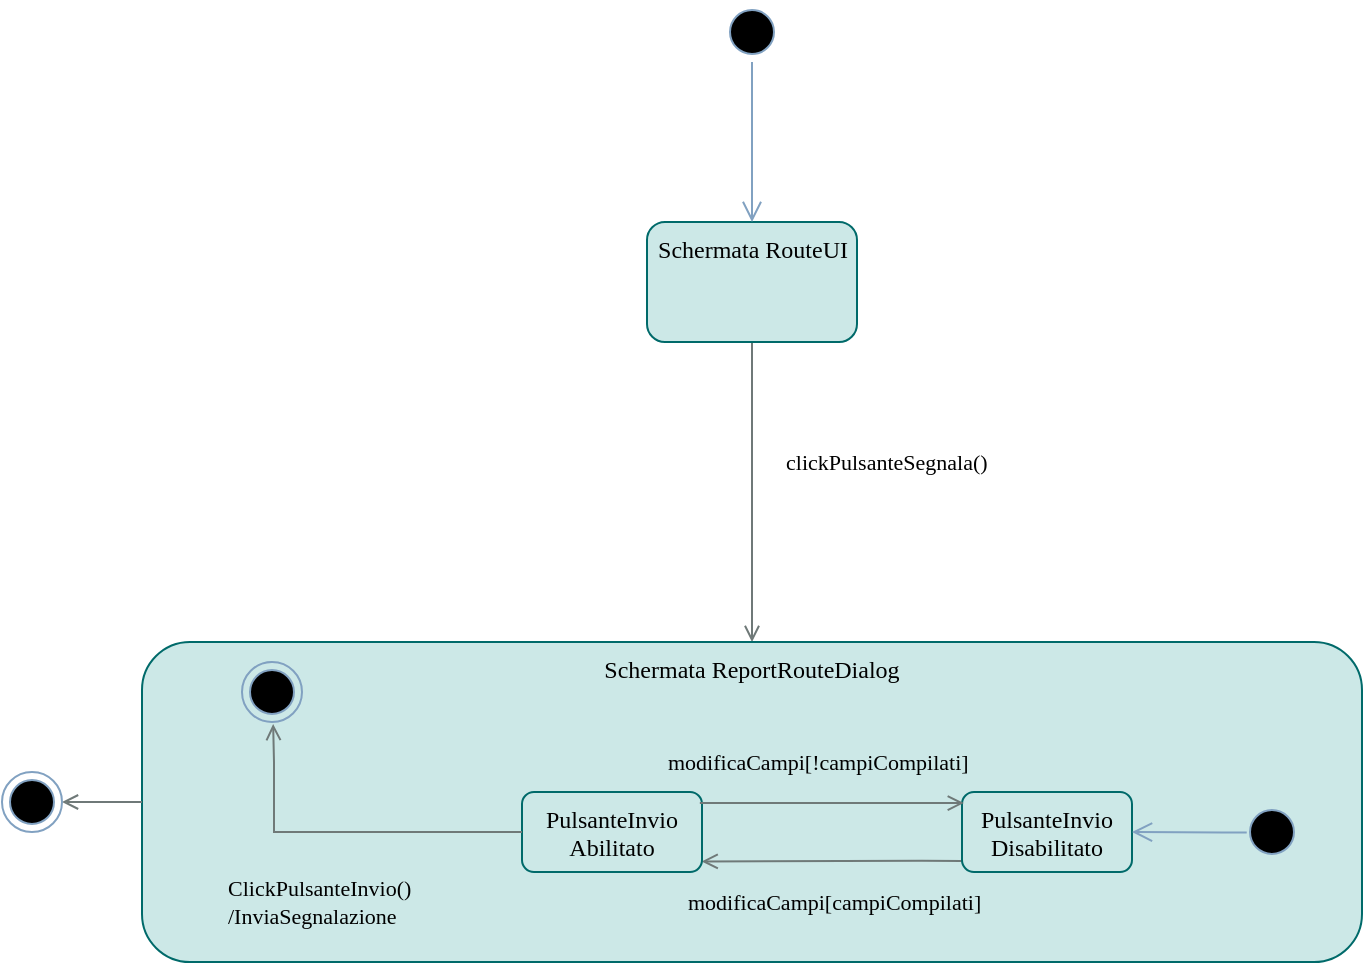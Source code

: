<mxfile pages="2">
    <diagram id="SqWFwGlkPupEOphNOxqh" name="SegnalaItinerario">
        <mxGraphModel dx="1181" dy="620" grid="1" gridSize="10" guides="1" tooltips="1" connect="1" arrows="1" fold="1" page="1" pageScale="1" pageWidth="850" pageHeight="1100" math="0" shadow="0">
            <root>
                <mxCell id="0"/>
                <mxCell id="1" parent="0"/>
                <mxCell id="P-UPh3qyv3hZ8wY0hTl4-10" value="clickPulsanteSegnala()" style="edgeStyle=orthogonalEdgeStyle;rounded=0;orthogonalLoop=1;jettySize=auto;html=1;entryX=0.5;entryY=0;entryDx=0;entryDy=0;endArrow=open;endFill=0;align=left;fontFamily=Fira Sans;fontSource=https%3A%2F%2Ffonts.googleapis.com%2Fcss%3Ffamily%3DFira%2BSans;strokeColor=#6F7978;exitX=0.5;exitY=1;exitDx=0;exitDy=0;" parent="1" source="P-UPh3qyv3hZ8wY0hTl4-1" target="P-UPh3qyv3hZ8wY0hTl4-7" edge="1">
                    <mxGeometry x="-0.2" y="15" relative="1" as="geometry">
                        <mxPoint as="offset"/>
                        <mxPoint x="520" y="230" as="sourcePoint"/>
                        <Array as="points">
                            <mxPoint x="435" y="220"/>
                        </Array>
                    </mxGeometry>
                </mxCell>
                <mxCell id="P-UPh3qyv3hZ8wY0hTl4-1" value="Schermata RouteUI" style="rounded=1;whiteSpace=wrap;html=1;verticalAlign=top;fillColor=#CCE8E7;strokeColor=#006A6A;fontFamily=Fira Sans;fontSource=https%3A%2F%2Ffonts.googleapis.com%2Fcss%3Ffamily%3DFira%2BSans;" parent="1" vertex="1">
                    <mxGeometry x="382.5" y="130" width="105" height="60" as="geometry"/>
                </mxCell>
                <mxCell id="P-UPh3qyv3hZ8wY0hTl4-5" value="" style="ellipse;html=1;shape=startState;fillColor=#000000;strokeColor=#81A1C1;" parent="1" vertex="1">
                    <mxGeometry x="420" y="20" width="30" height="30" as="geometry"/>
                </mxCell>
                <mxCell id="P-UPh3qyv3hZ8wY0hTl4-6" value="" style="edgeStyle=orthogonalEdgeStyle;html=1;verticalAlign=bottom;endArrow=open;endSize=8;strokeColor=#81A1C1;rounded=0;entryX=0.5;entryY=0;entryDx=0;entryDy=0;exitX=0.5;exitY=1;exitDx=0;exitDy=0;" parent="1" source="P-UPh3qyv3hZ8wY0hTl4-5" target="P-UPh3qyv3hZ8wY0hTl4-1" edge="1">
                    <mxGeometry relative="1" as="geometry">
                        <mxPoint x="434.88" y="120" as="targetPoint"/>
                        <mxPoint x="435" y="60" as="sourcePoint"/>
                        <Array as="points"/>
                    </mxGeometry>
                </mxCell>
                <mxCell id="P-UPh3qyv3hZ8wY0hTl4-7" value="Schermata ReportRouteDialog" style="rounded=1;whiteSpace=wrap;html=1;verticalAlign=top;strokeColor=#006A6A;fillColor=#CCE8E7;fontFamily=Fira Sans;fontSource=https%3A%2F%2Ffonts.googleapis.com%2Fcss%3Ffamily%3DFira%2BSans;" parent="1" vertex="1">
                    <mxGeometry x="130" y="340" width="610" height="160" as="geometry"/>
                </mxCell>
                <mxCell id="oNcgXgYPCTdMk-m1rUHO-2" value="" style="ellipse;html=1;shape=endState;fillColor=#000000;strokeColor=#81A1C1;" parent="1" vertex="1">
                    <mxGeometry x="180" y="350" width="30" height="30" as="geometry"/>
                </mxCell>
                <mxCell id="ERQUoR-sSJmclNkxznP7-1" value="&lt;span style=&quot;&quot;&gt;modificaCampi[campiCompilati]&lt;/span&gt;" style="edgeStyle=orthogonalEdgeStyle;rounded=0;orthogonalLoop=1;jettySize=auto;html=1;endArrow=open;endFill=0;align=left;fontFamily=Fira Sans;fontSource=https%3A%2F%2Ffonts.googleapis.com%2Fcss%3Ffamily%3DFira%2BSans;strokeColor=#6F7978;entryX=0.998;entryY=0.868;entryDx=0;entryDy=0;entryPerimeter=0;exitX=-0.001;exitY=0.861;exitDx=0;exitDy=0;exitPerimeter=0;labelBorderColor=#CCE8E7;labelBackgroundColor=#CCE8E7;" parent="1" source="ERQUoR-sSJmclNkxznP7-2" target="ERQUoR-sSJmclNkxznP7-3" edge="1">
                    <mxGeometry x="1" y="23" relative="1" as="geometry">
                        <mxPoint x="530" y="450" as="sourcePoint"/>
                        <Array as="points">
                            <mxPoint x="520" y="449"/>
                        </Array>
                        <mxPoint x="-10" y="-3" as="offset"/>
                        <mxPoint x="460" y="450" as="targetPoint"/>
                    </mxGeometry>
                </mxCell>
                <mxCell id="ERQUoR-sSJmclNkxznP7-2" value="PulsanteInvio &lt;br&gt;Disabilitato" style="rounded=1;whiteSpace=wrap;html=1;verticalAlign=top;fillColor=#CCE8E7;strokeColor=#006A6A;fontFamily=Fira Sans;fontSource=https%3A%2F%2Ffonts.googleapis.com%2Fcss%3Ffamily%3DFira%2BSans;" parent="1" vertex="1">
                    <mxGeometry x="540" y="415" width="85" height="40" as="geometry"/>
                </mxCell>
                <mxCell id="ERQUoR-sSJmclNkxznP7-3" value="PulsanteInvio&lt;br&gt;Abilitato" style="rounded=1;whiteSpace=wrap;html=1;verticalAlign=top;fillColor=#CCE8E7;strokeColor=#006A6A;fontFamily=Fira Sans;fontSource=https%3A%2F%2Ffonts.googleapis.com%2Fcss%3Ffamily%3DFira%2BSans;" parent="1" vertex="1">
                    <mxGeometry x="320" y="415" width="90" height="40" as="geometry"/>
                </mxCell>
                <mxCell id="bkXg_mWF159hFVvTeKGJ-1" value="" style="ellipse;html=1;shape=startState;fillColor=#000000;strokeColor=#81A1C1;" parent="1" vertex="1">
                    <mxGeometry x="680" y="420" width="30" height="30" as="geometry"/>
                </mxCell>
                <mxCell id="EVyJyDSGeRXr-mokT5fk-1" value="modificaCampi[!campiCompilati]" style="edgeStyle=orthogonalEdgeStyle;rounded=0;orthogonalLoop=1;jettySize=auto;html=1;endArrow=open;endFill=0;align=left;fontFamily=Fira Sans;fontSource=https%3A%2F%2Ffonts.googleapis.com%2Fcss%3Ffamily%3DFira%2BSans;strokeColor=#6F7978;entryX=0.011;entryY=0.139;entryDx=0;entryDy=0;entryPerimeter=0;exitX=0.988;exitY=0.139;exitDx=0;exitDy=0;exitPerimeter=0;labelBackgroundColor=#CCE8E7;labelBorderColor=#CCE8E7;" parent="1" source="ERQUoR-sSJmclNkxznP7-3" target="ERQUoR-sSJmclNkxznP7-2" edge="1">
                    <mxGeometry x="-1" y="28" relative="1" as="geometry">
                        <mxPoint x="455" y="420" as="sourcePoint"/>
                        <Array as="points"/>
                        <mxPoint x="-19" y="7" as="offset"/>
                        <mxPoint x="525" y="420" as="targetPoint"/>
                    </mxGeometry>
                </mxCell>
                <mxCell id="EVyJyDSGeRXr-mokT5fk-2" value="" style="edgeStyle=orthogonalEdgeStyle;html=1;verticalAlign=bottom;endArrow=open;endSize=8;strokeColor=#81A1C1;rounded=0;entryX=1;entryY=0.5;entryDx=0;entryDy=0;exitX=0.079;exitY=0.508;exitDx=0;exitDy=0;exitPerimeter=0;" parent="1" source="bkXg_mWF159hFVvTeKGJ-1" target="ERQUoR-sSJmclNkxznP7-2" edge="1">
                    <mxGeometry relative="1" as="geometry">
                        <mxPoint x="630" y="434.82" as="targetPoint"/>
                        <mxPoint x="670" y="435" as="sourcePoint"/>
                        <Array as="points">
                            <mxPoint x="670" y="435"/>
                        </Array>
                    </mxGeometry>
                </mxCell>
                <mxCell id="U5Jt7K455ZCTaunyim-e-1" value="&lt;span&gt;ClickPulsanteInvio()&lt;br&gt;/InviaSegnalazione&lt;/span&gt;" style="edgeStyle=orthogonalEdgeStyle;rounded=0;orthogonalLoop=1;jettySize=auto;html=1;endArrow=open;endFill=0;align=left;fontFamily=Fira Sans;fontSource=https%3A%2F%2Ffonts.googleapis.com%2Fcss%3Ffamily%3DFira%2BSans;strokeColor=#6F7978;labelBorderColor=#CCE8E7;labelBackgroundColor=#CCE8E7;entryX=0.519;entryY=1.034;entryDx=0;entryDy=0;entryPerimeter=0;exitX=0;exitY=0.5;exitDx=0;exitDy=0;" parent="1" source="ERQUoR-sSJmclNkxznP7-3" target="oNcgXgYPCTdMk-m1rUHO-2" edge="1">
                    <mxGeometry x="0.393" y="44" relative="1" as="geometry">
                        <mxPoint x="350" y="435" as="sourcePoint"/>
                        <Array as="points">
                            <mxPoint x="196" y="435"/>
                            <mxPoint x="196" y="400"/>
                            <mxPoint x="196" y="400"/>
                        </Array>
                        <mxPoint x="18" y="35" as="offset"/>
                        <mxPoint x="190" y="390" as="targetPoint"/>
                    </mxGeometry>
                </mxCell>
                <mxCell id="RDZ-7PV9FKxrTLs3N1Bp-1" value="" style="edgeStyle=orthogonalEdgeStyle;rounded=0;orthogonalLoop=1;jettySize=auto;html=1;endArrow=open;endFill=0;align=left;fontFamily=Fira Sans;fontSource=https%3A%2F%2Ffonts.googleapis.com%2Fcss%3Ffamily%3DFira%2BSans;strokeColor=#6F7978;labelBorderColor=#CCE8E7;labelBackgroundColor=#CCE8E7;entryX=1;entryY=0.5;entryDx=0;entryDy=0;" parent="1" target="sso9k7ifs4KbWW9XCHyA-1" edge="1">
                    <mxGeometry x="0.571" relative="1" as="geometry">
                        <mxPoint x="130" y="420" as="sourcePoint"/>
                        <Array as="points">
                            <mxPoint x="130" y="420"/>
                        </Array>
                        <mxPoint as="offset"/>
                        <mxPoint x="95" y="415" as="targetPoint"/>
                    </mxGeometry>
                </mxCell>
                <mxCell id="sso9k7ifs4KbWW9XCHyA-1" value="" style="ellipse;html=1;shape=endState;fillColor=#000000;strokeColor=#81A1C1;" parent="1" vertex="1">
                    <mxGeometry x="60" y="405" width="30" height="30" as="geometry"/>
                </mxCell>
            </root>
        </mxGraphModel>
    </diagram>
    <diagram id="YHVfvykiVUKUb5ghU3nG" name="CreaItinerario">
        <mxGraphModel dx="1131" dy="142" grid="1" gridSize="10" guides="1" tooltips="1" connect="1" arrows="1" fold="1" page="1" pageScale="1" pageWidth="850" pageHeight="1100" math="0" shadow="0">
            <root>
                <mxCell id="PN0qWD7VaQw6Qfc42OEK-0"/>
                <mxCell id="PN0qWD7VaQw6Qfc42OEK-1" parent="PN0qWD7VaQw6Qfc42OEK-0"/>
                <mxCell id="dVftqXZDu1YxiCLwtgYp-4" value="Schermata &quot;AddItineraryMapUI&quot;" style="rounded=1;whiteSpace=wrap;html=1;verticalAlign=top;fontFamily=Fira Sans;fontSource=https%3A%2F%2Ffonts.googleapis.com%2Fcss%3Ffamily%3DFira%2BSans;fillColor=#CCE8E7;strokeColor=#006A6A;" parent="PN0qWD7VaQw6Qfc42OEK-1" vertex="1">
                    <mxGeometry x="-362.5" y="680" width="750" height="370" as="geometry"/>
                </mxCell>
                <mxCell id="PN0qWD7VaQw6Qfc42OEK-2" value="" style="ellipse;html=1;shape=startState;fillColor=#000000;strokeColor=#81A1C1;fontFamily=Fira Sans;fontSource=https%3A%2F%2Ffonts.googleapis.com%2Fcss%3Ffamily%3DFira%2BSans;" parent="PN0qWD7VaQw6Qfc42OEK-1" vertex="1">
                    <mxGeometry x="-2.5" y="280" width="30" height="30" as="geometry"/>
                </mxCell>
                <mxCell id="PN0qWD7VaQw6Qfc42OEK-3" value="" style="edgeStyle=orthogonalEdgeStyle;html=1;verticalAlign=bottom;endArrow=open;endSize=8;strokeColor=#81A1C1;rounded=0;fontFamily=Fira Sans;fontSource=https%3A%2F%2Ffonts.googleapis.com%2Fcss%3Ffamily%3DFira%2BSans;" parent="PN0qWD7VaQw6Qfc42OEK-1" source="PN0qWD7VaQw6Qfc42OEK-2" edge="1">
                    <mxGeometry relative="1" as="geometry">
                        <mxPoint x="12.5" y="370" as="targetPoint"/>
                        <Array as="points">
                            <mxPoint x="12.5" y="360"/>
                            <mxPoint x="12.5" y="360"/>
                        </Array>
                    </mxGeometry>
                </mxCell>
                <mxCell id="PN0qWD7VaQw6Qfc42OEK-6" value="clickPulsanteNuovoItinerario()&amp;nbsp;" style="edgeStyle=orthogonalEdgeStyle;rounded=0;orthogonalLoop=1;jettySize=auto;html=1;entryX=0.5;entryY=0;entryDx=0;entryDy=0;endArrow=open;endFill=0;align=left;fontFamily=Fira Sans;fontSource=https%3A%2F%2Ffonts.googleapis.com%2Fcss%3Ffamily%3DFira%2BSans;strokeColor=#6F7978;" parent="PN0qWD7VaQw6Qfc42OEK-1" source="PN0qWD7VaQw6Qfc42OEK-4" target="PN0qWD7VaQw6Qfc42OEK-5" edge="1">
                    <mxGeometry relative="1" as="geometry"/>
                </mxCell>
                <mxCell id="PN0qWD7VaQw6Qfc42OEK-4" value="Schermata &quot;ExploreUI&quot;&amp;nbsp;" style="rounded=1;whiteSpace=wrap;html=1;fillColor=#CCE8E7;strokeColor=#006A6A;fontFamily=Fira Sans;fontSource=https%3A%2F%2Ffonts.googleapis.com%2Fcss%3Ffamily%3DFira%2BSans;" parent="PN0qWD7VaQw6Qfc42OEK-1" vertex="1">
                    <mxGeometry x="-55" y="370" width="135" height="60" as="geometry"/>
                </mxCell>
                <mxCell id="dVftqXZDu1YxiCLwtgYp-1" value="clickPulsanteSuccessivo() [durataOK]" style="edgeStyle=orthogonalEdgeStyle;rounded=0;orthogonalLoop=1;jettySize=auto;html=1;endArrow=open;endFill=0;align=left;fontFamily=Fira Sans;fontSource=https%3A%2F%2Ffonts.googleapis.com%2Fcss%3Ffamily%3DFira%2BSans;strokeColor=#6F7978;entryX=0.5;entryY=0;entryDx=0;entryDy=0;" parent="PN0qWD7VaQw6Qfc42OEK-1" source="PN0qWD7VaQw6Qfc42OEK-5" target="dVftqXZDu1YxiCLwtgYp-4" edge="1">
                    <mxGeometry relative="1" as="geometry">
                        <mxPoint x="13" y="670" as="targetPoint"/>
                    </mxGeometry>
                </mxCell>
                <mxCell id="PN0qWD7VaQw6Qfc42OEK-5" value="Schermata &quot;AddItineraryInfoUI&quot;" style="rounded=1;whiteSpace=wrap;html=1;fillColor=#CCE8E7;strokeColor=#006A6A;fontFamily=Fira Sans;fontSource=https%3A%2F%2Ffonts.googleapis.com%2Fcss%3Ffamily%3DFira%2BSans;" parent="PN0qWD7VaQw6Qfc42OEK-1" vertex="1">
                    <mxGeometry x="-55" y="500" width="135" height="60" as="geometry"/>
                </mxCell>
                <mxCell id="dVftqXZDu1YxiCLwtgYp-5" value="clickInserisciItinerario() [fotoSelezionate &amp;gt; 0 &amp;amp;&amp;amp; fotoSelezionate &amp;lt; 6]" style="edgeStyle=orthogonalEdgeStyle;rounded=0;orthogonalLoop=1;jettySize=auto;html=1;endArrow=open;endFill=0;align=left;fontFamily=Fira Sans;fontSource=https%3A%2F%2Ffonts.googleapis.com%2Fcss%3Ffamily%3DFira%2BSans;strokeColor=#6F7978;entryX=0.5;entryY=0;entryDx=0;entryDy=0;" parent="PN0qWD7VaQw6Qfc42OEK-1" source="dVftqXZDu1YxiCLwtgYp-0" target="AFWNUuEa0bjdK_go1RRJ-2" edge="1">
                    <mxGeometry relative="1" as="geometry">
                        <mxPoint x="13" y="1275" as="targetPoint"/>
                    </mxGeometry>
                </mxCell>
                <mxCell id="dVftqXZDu1YxiCLwtgYp-0" value="Schermata &quot;AddItineraryPhotosUI&quot;" style="rounded=1;whiteSpace=wrap;html=1;fillColor=#CCE8E7;strokeColor=#006A6A;fontFamily=Fira Sans;fontSource=https%3A%2F%2Ffonts.googleapis.com%2Fcss%3Ffamily%3DFira%2BSans;" parent="PN0qWD7VaQw6Qfc42OEK-1" vertex="1">
                    <mxGeometry x="-55" y="1125" width="135" height="60" as="geometry"/>
                </mxCell>
                <mxCell id="dVftqXZDu1YxiCLwtgYp-2" value="clickPulsanteAvanti() [!durataOK] /evidenziaCampoDurata()" style="edgeStyle=orthogonalEdgeStyle;rounded=0;orthogonalLoop=1;jettySize=auto;html=1;endArrow=open;endFill=0;align=left;fontFamily=Fira Sans;fontSource=https%3A%2F%2Ffonts.googleapis.com%2Fcss%3Ffamily%3DFira%2BSans;strokeColor=#6F7978;entryX=0.75;entryY=1;entryDx=0;entryDy=0;" parent="PN0qWD7VaQw6Qfc42OEK-1" source="PN0qWD7VaQw6Qfc42OEK-5" target="PN0qWD7VaQw6Qfc42OEK-5" edge="1">
                    <mxGeometry x="-0.445" y="-10" relative="1" as="geometry">
                        <Array as="points">
                            <mxPoint x="100" y="530"/>
                            <mxPoint x="100" y="580"/>
                            <mxPoint x="46" y="580"/>
                            <mxPoint x="46" y="560"/>
                        </Array>
                        <mxPoint x="41" y="570" as="targetPoint"/>
                        <mxPoint as="offset"/>
                    </mxGeometry>
                </mxCell>
                <mxCell id="RJv6F9HYFyBM5nJx5Jfc-14" value="inserisceTappa()" style="edgeStyle=orthogonalEdgeStyle;rounded=0;orthogonalLoop=1;jettySize=auto;html=1;endArrow=open;endFill=0;verticalAlign=bottom;exitX=1;exitY=0.25;exitDx=0;exitDy=0;entryX=0;entryY=0.25;entryDx=0;entryDy=0;fontFamily=Fira Sans;fontSource=https%3A%2F%2Ffonts.googleapis.com%2Fcss%3Ffamily%3DFira%2BSans;strokeColor=#6F7978;labelBackgroundColor=none;" parent="PN0qWD7VaQw6Qfc42OEK-1" source="RJv6F9HYFyBM5nJx5Jfc-4" target="RJv6F9HYFyBM5nJx5Jfc-11" edge="1">
                    <mxGeometry relative="1" as="geometry"/>
                </mxCell>
                <mxCell id="RJv6F9HYFyBM5nJx5Jfc-26" value="importaGPX()" style="edgeStyle=orthogonalEdgeStyle;rounded=0;orthogonalLoop=1;jettySize=auto;html=1;endArrow=open;endFill=0;align=left;fontFamily=Fira Sans;fontSource=https%3A%2F%2Ffonts.googleapis.com%2Fcss%3Ffamily%3DFira%2BSans;strokeColor=#6F7978;labelBackgroundColor=none;" parent="PN0qWD7VaQw6Qfc42OEK-1" source="RJv6F9HYFyBM5nJx5Jfc-4" target="RJv6F9HYFyBM5nJx5Jfc-25" edge="1">
                    <mxGeometry relative="1" as="geometry"/>
                </mxCell>
                <mxCell id="RJv6F9HYFyBM5nJx5Jfc-4" value="Prima tappa inserita" style="rounded=1;whiteSpace=wrap;html=1;fillColor=#CCE8E7;strokeColor=#006A6A;fontFamily=Fira Sans;fontSource=https%3A%2F%2Ffonts.googleapis.com%2Fcss%3Ffamily%3DFira%2BSans;" parent="PN0qWD7VaQw6Qfc42OEK-1" vertex="1">
                    <mxGeometry x="-320" y="810" width="120" height="60" as="geometry"/>
                </mxCell>
                <mxCell id="RJv6F9HYFyBM5nJx5Jfc-8" value="" style="ellipse;html=1;shape=startState;fillColor=#000000;strokeColor=#81A1C1;fontFamily=Fira Sans;fontSource=https%3A%2F%2Ffonts.googleapis.com%2Fcss%3Ffamily%3DFira%2BSans;" parent="PN0qWD7VaQw6Qfc42OEK-1" vertex="1">
                    <mxGeometry x="-275" y="720" width="30" height="30" as="geometry"/>
                </mxCell>
                <mxCell id="RJv6F9HYFyBM5nJx5Jfc-9" value="" style="edgeStyle=orthogonalEdgeStyle;html=1;verticalAlign=bottom;endArrow=open;endSize=8;strokeColor=#81A1C1;rounded=0;fontFamily=Fira Sans;fontSource=https%3A%2F%2Ffonts.googleapis.com%2Fcss%3Ffamily%3DFira%2BSans;" parent="PN0qWD7VaQw6Qfc42OEK-1" source="RJv6F9HYFyBM5nJx5Jfc-8" edge="1">
                    <mxGeometry relative="1" as="geometry">
                        <mxPoint x="-260" y="810" as="targetPoint"/>
                    </mxGeometry>
                </mxCell>
                <mxCell id="RJv6F9HYFyBM5nJx5Jfc-18" style="edgeStyle=orthogonalEdgeStyle;rounded=0;orthogonalLoop=1;jettySize=auto;html=1;endArrow=open;endFill=0;fontFamily=Fira Sans;fontSource=https%3A%2F%2Ffonts.googleapis.com%2Fcss%3Ffamily%3DFira%2BSans;strokeColor=#6F7978;" parent="PN0qWD7VaQw6Qfc42OEK-1" source="RJv6F9HYFyBM5nJx5Jfc-11" target="RJv6F9HYFyBM5nJx5Jfc-17" edge="1">
                    <mxGeometry relative="1" as="geometry">
                        <Array as="points">
                            <mxPoint x="100" y="965"/>
                        </Array>
                    </mxGeometry>
                </mxCell>
                <mxCell id="RJv6F9HYFyBM5nJx5Jfc-19" value="&lt;span&gt;clickPulsanteAvanti()&lt;/span&gt;" style="edgeLabel;html=1;align=left;verticalAlign=middle;resizable=0;points=[];fontFamily=Fira Sans;fontSource=https%3A%2F%2Ffonts.googleapis.com%2Fcss%3Ffamily%3DFira%2BSans;labelBackgroundColor=none;" parent="RJv6F9HYFyBM5nJx5Jfc-18" vertex="1" connectable="0">
                    <mxGeometry x="0.237" relative="1" as="geometry">
                        <mxPoint y="-9" as="offset"/>
                    </mxGeometry>
                </mxCell>
                <mxCell id="RJv6F9HYFyBM5nJx5Jfc-23" value="eliminaTappa() [tappeInserite &amp;lt; 2]" style="edgeStyle=orthogonalEdgeStyle;rounded=0;orthogonalLoop=1;jettySize=auto;html=1;exitX=0;exitY=0.75;exitDx=0;exitDy=0;entryX=1;entryY=0.75;entryDx=0;entryDy=0;endArrow=open;endFill=0;verticalAlign=bottom;fontFamily=Fira Sans;fontSource=https%3A%2F%2Ffonts.googleapis.com%2Fcss%3Ffamily%3DFira%2BSans;strokeColor=#6F7978;labelBackgroundColor=none;" parent="PN0qWD7VaQw6Qfc42OEK-1" source="RJv6F9HYFyBM5nJx5Jfc-11" target="RJv6F9HYFyBM5nJx5Jfc-4" edge="1">
                    <mxGeometry relative="1" as="geometry"/>
                </mxCell>
                <mxCell id="RJv6F9HYFyBM5nJx5Jfc-28" value="importaGPX()" style="edgeStyle=orthogonalEdgeStyle;rounded=0;orthogonalLoop=1;jettySize=auto;html=1;exitX=0.25;exitY=1;exitDx=0;exitDy=0;entryX=0.997;entryY=0.85;entryDx=0;entryDy=0;entryPerimeter=0;endArrow=open;endFill=0;fontFamily=Fira Sans;fontSource=https%3A%2F%2Ffonts.googleapis.com%2Fcss%3Ffamily%3DFira%2BSans;strokeColor=#6F7978;labelBackgroundColor=none;" parent="PN0qWD7VaQw6Qfc42OEK-1" source="RJv6F9HYFyBM5nJx5Jfc-11" target="RJv6F9HYFyBM5nJx5Jfc-25" edge="1">
                    <mxGeometry x="0.352" y="-11" relative="1" as="geometry">
                        <mxPoint as="offset"/>
                    </mxGeometry>
                </mxCell>
                <mxCell id="RJv6F9HYFyBM5nJx5Jfc-11" value="Pronto per l'inserimento" style="rounded=1;whiteSpace=wrap;html=1;fillColor=#CCE8E7;strokeColor=#006A6A;fontFamily=Fira Sans;fontSource=https%3A%2F%2Ffonts.googleapis.com%2Fcss%3Ffamily%3DFira%2BSans;" parent="PN0qWD7VaQw6Qfc42OEK-1" vertex="1">
                    <mxGeometry x="40" y="810" width="120" height="60" as="geometry"/>
                </mxCell>
                <mxCell id="RJv6F9HYFyBM5nJx5Jfc-15" value="inserisceTappa()&amp;nbsp;" style="edgeStyle=orthogonalEdgeStyle;rounded=0;orthogonalLoop=1;jettySize=auto;html=1;endArrow=open;endFill=0;align=left;fontFamily=Fira Sans;fontSource=https%3A%2F%2Ffonts.googleapis.com%2Fcss%3Ffamily%3DFira%2BSans;strokeColor=#6F7978;labelBackgroundColor=none;" parent="PN0qWD7VaQw6Qfc42OEK-1" source="RJv6F9HYFyBM5nJx5Jfc-11" edge="1">
                    <mxGeometry x="0.267" relative="1" as="geometry">
                        <mxPoint x="160" y="830" as="targetPoint"/>
                        <Array as="points">
                            <mxPoint x="130" y="790"/>
                            <mxPoint x="180" y="790"/>
                            <mxPoint x="180" y="830"/>
                            <mxPoint x="160" y="830"/>
                        </Array>
                        <mxPoint as="offset"/>
                    </mxGeometry>
                </mxCell>
                <mxCell id="RJv6F9HYFyBM5nJx5Jfc-17" value="" style="ellipse;html=1;shape=endState;fillColor=#000000;strokeColor=#81A1C1;fontFamily=Fira Sans;fontSource=https%3A%2F%2Ffonts.googleapis.com%2Fcss%3Ffamily%3DFira%2BSans;" parent="PN0qWD7VaQw6Qfc42OEK-1" vertex="1">
                    <mxGeometry x="85" y="1000" width="30" height="30" as="geometry"/>
                </mxCell>
                <mxCell id="RJv6F9HYFyBM5nJx5Jfc-24" value="eliminaTappa() [tappeInserite &amp;gt; 1]" style="edgeStyle=orthogonalEdgeStyle;rounded=0;orthogonalLoop=1;jettySize=auto;html=1;exitX=0.75;exitY=1;exitDx=0;exitDy=0;entryX=1;entryY=0.75;entryDx=0;entryDy=0;endArrow=open;endFill=0;fontFamily=Fira Sans;fontSource=https%3A%2F%2Ffonts.googleapis.com%2Fcss%3Ffamily%3DFira%2BSans;strokeColor=#6F7978;labelBackgroundColor=none;" parent="PN0qWD7VaQw6Qfc42OEK-1" source="RJv6F9HYFyBM5nJx5Jfc-11" target="RJv6F9HYFyBM5nJx5Jfc-11" edge="1">
                    <mxGeometry x="0.28" y="-90" relative="1" as="geometry">
                        <Array as="points">
                            <mxPoint x="130" y="890"/>
                            <mxPoint x="180" y="890"/>
                            <mxPoint x="180" y="855"/>
                        </Array>
                        <mxPoint as="offset"/>
                    </mxGeometry>
                </mxCell>
                <mxCell id="RJv6F9HYFyBM5nJx5Jfc-27" value="[fileSelezionato]" style="edgeStyle=orthogonalEdgeStyle;rounded=0;orthogonalLoop=1;jettySize=auto;html=1;exitX=1;exitY=0.25;exitDx=0;exitDy=0;endArrow=open;endFill=0;entryX=0.112;entryY=1;entryDx=0;entryDy=0;entryPerimeter=0;fontFamily=Fira Sans;fontSource=https%3A%2F%2Ffonts.googleapis.com%2Fcss%3Ffamily%3DFira%2BSans;strokeColor=#6F7978;labelBackgroundColor=none;" parent="PN0qWD7VaQw6Qfc42OEK-1" source="RJv6F9HYFyBM5nJx5Jfc-25" target="RJv6F9HYFyBM5nJx5Jfc-11" edge="1">
                    <mxGeometry x="-0.234" y="10" relative="1" as="geometry">
                        <mxPoint x="40" y="870" as="targetPoint"/>
                        <Array as="points">
                            <mxPoint x="53" y="935"/>
                            <mxPoint x="53" y="870"/>
                        </Array>
                        <mxPoint as="offset"/>
                    </mxGeometry>
                </mxCell>
                <mxCell id="RJv6F9HYFyBM5nJx5Jfc-25" value="Selezione file GPX" style="rounded=1;whiteSpace=wrap;html=1;fillColor=#CCE8E7;strokeColor=#006A6A;fontFamily=Fira Sans;fontSource=https%3A%2F%2Ffonts.googleapis.com%2Fcss%3Ffamily%3DFira%2BSans;" parent="PN0qWD7VaQw6Qfc42OEK-1" vertex="1">
                    <mxGeometry x="-320" y="920" width="120" height="60" as="geometry"/>
                </mxCell>
                <mxCell id="KugmjlWFgLdjhHt4tslQ-2" value="1. Ci vuole un'associazione ricorsiva per quando premo il pulsante con 0 o più di 5 foto?&lt;br&gt;2. Per la freccia successiva ci vuole la condizione quando non posso premere il pulsante se la condizione non è soddisfatta?" style="shape=note2;boundedLbl=1;whiteSpace=wrap;html=1;size=25;verticalAlign=top;align=center;labelBackgroundColor=none;fontFamily=Fira Sans;fontSource=https%3A%2F%2Ffonts.googleapis.com%2Fcss%3Ffamily%3DFira%2BSans;strokeColor=#d6b656;fillColor=#fff2cc;" parent="PN0qWD7VaQw6Qfc42OEK-1" vertex="1">
                    <mxGeometry x="110" y="1110" width="350" height="90" as="geometry"/>
                </mxCell>
                <mxCell id="AFWNUuEa0bjdK_go1RRJ-2" value="" style="ellipse;html=1;shape=endState;fillColor=#000000;strokeColor=#81A1C1;fontFamily=Fira Sans;fontSource=https%3A%2F%2Ffonts.googleapis.com%2Fcss%3Ffamily%3DFira%2BSans;" parent="PN0qWD7VaQw6Qfc42OEK-1" vertex="1">
                    <mxGeometry x="-2.5" y="1280" width="30" height="30" as="geometry"/>
                </mxCell>
                <mxCell id="AX0yzLEHzvX8vqvErUu3-0" value="" style="edgeStyle=orthogonalEdgeStyle;rounded=0;orthogonalLoop=1;jettySize=auto;html=1;endArrow=open;endFill=0;align=right;fontFamily=Fira Sans;fontSource=https%3A%2F%2Ffonts.googleapis.com%2Fcss%3Ffamily%3DFira%2BSans;strokeColor=#6F7978;exitX=0.5;exitY=1;exitDx=0;exitDy=0;entryX=0.5;entryY=0;entryDx=0;entryDy=0;" edge="1" parent="PN0qWD7VaQw6Qfc42OEK-1" source="dVftqXZDu1YxiCLwtgYp-4" target="dVftqXZDu1YxiCLwtgYp-0">
                    <mxGeometry x="0.111" y="35" relative="1" as="geometry">
                        <Array as="points"/>
                        <mxPoint x="13" y="1110" as="targetPoint"/>
                        <mxPoint as="offset"/>
                        <mxPoint x="20" y="1060" as="sourcePoint"/>
                    </mxGeometry>
                </mxCell>
            </root>
        </mxGraphModel>
    </diagram>
</mxfile>